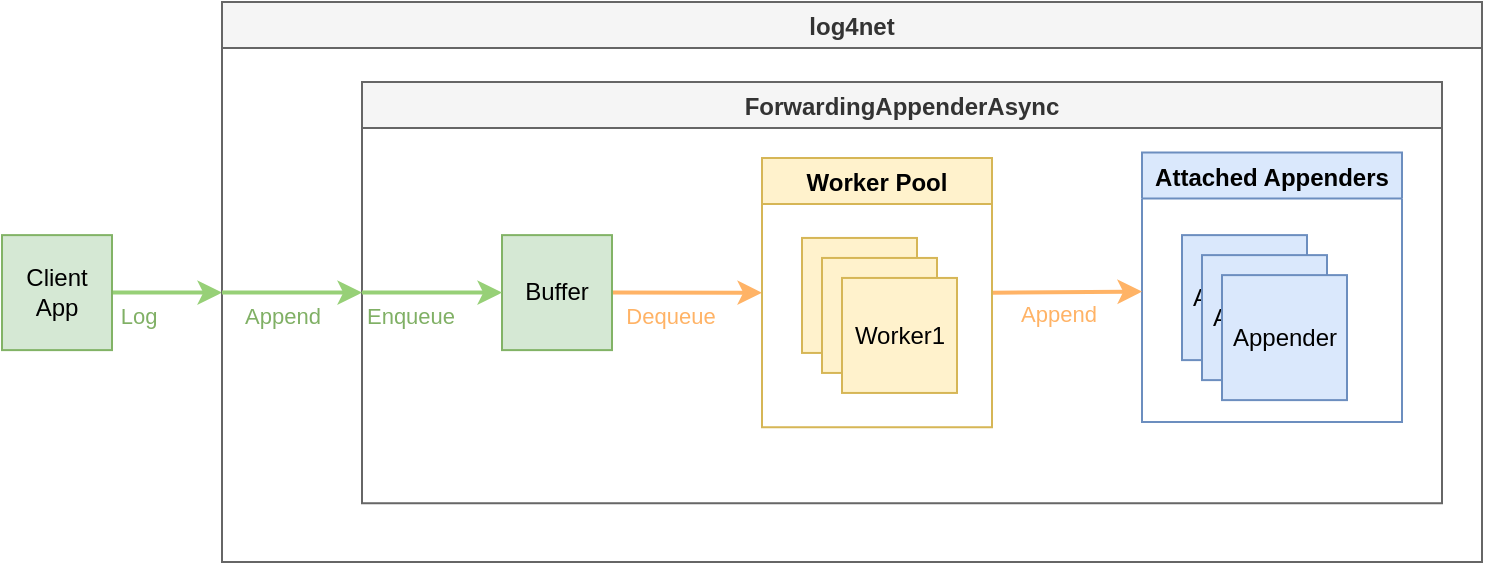 <mxfile version="14.6.5" type="device"><diagram id="kgpKYQtTHZ0yAKxKKP6v" name="Page-1"><mxGraphModel dx="1292" dy="678" grid="1" gridSize="10" guides="1" tooltips="1" connect="1" arrows="1" fold="1" page="1" pageScale="1" pageWidth="850" pageHeight="1100" math="0" shadow="0"><root><mxCell id="0"/><mxCell id="1" parent="0"/><mxCell id="ejg6HhbaYN9jJYu0X8fy-32" value="" style="edgeStyle=orthogonalEdgeStyle;rounded=0;orthogonalLoop=1;jettySize=auto;html=1;exitX=1;exitY=0.5;exitDx=0;exitDy=0;strokeColor=#97D077;strokeWidth=2;" parent="1" source="ejg6HhbaYN9jJYu0X8fy-52" edge="1"><mxGeometry relative="1" as="geometry"><mxPoint x="90" y="140.31" as="sourcePoint"/><mxPoint x="150" y="165.31" as="targetPoint"/></mxGeometry></mxCell><mxCell id="ejg6HhbaYN9jJYu0X8fy-33" value="Log" style="edgeLabel;html=1;align=center;verticalAlign=middle;resizable=0;points=[];fontColor=#80B065;" parent="ejg6HhbaYN9jJYu0X8fy-32" vertex="1" connectable="0"><mxGeometry x="-0.215" relative="1" as="geometry"><mxPoint x="-9" y="11" as="offset"/></mxGeometry></mxCell><mxCell id="ejg6HhbaYN9jJYu0X8fy-34" value="log4net" style="swimlane;startSize=23;fillColor=#f5f5f5;strokeColor=#666666;fontColor=#333333;" parent="1" vertex="1"><mxGeometry x="150" y="20" width="630" height="280" as="geometry"/></mxCell><mxCell id="ejg6HhbaYN9jJYu0X8fy-35" value="ForwardingAppenderAsync" style="swimlane;fillColor=#F5F5F5;strokeColor=#666666;fontColor=#333333;" parent="ejg6HhbaYN9jJYu0X8fy-34" vertex="1"><mxGeometry x="70" y="40" width="540" height="210.62" as="geometry"/></mxCell><mxCell id="ejg6HhbaYN9jJYu0X8fy-41" style="edgeStyle=none;rounded=0;orthogonalLoop=1;jettySize=auto;html=1;exitX=1;exitY=0.5;exitDx=0;exitDy=0;entryX=0;entryY=0.5;entryDx=0;entryDy=0;strokeColor=#FFB366;strokeWidth=2;" parent="ejg6HhbaYN9jJYu0X8fy-35" source="ejg6HhbaYN9jJYu0X8fy-39" target="gcyYfJkCxmVXLYEaZ8WN-1" edge="1"><mxGeometry relative="1" as="geometry"><mxPoint x="195" y="105.31" as="targetPoint"/></mxGeometry></mxCell><mxCell id="ejg6HhbaYN9jJYu0X8fy-42" value="Dequeue" style="edgeLabel;html=1;align=center;verticalAlign=middle;resizable=0;points=[];fontColor=#FFB366;" parent="ejg6HhbaYN9jJYu0X8fy-41" vertex="1" connectable="0"><mxGeometry x="0.234" y="2" relative="1" as="geometry"><mxPoint x="-18" y="13" as="offset"/></mxGeometry></mxCell><mxCell id="ejg6HhbaYN9jJYu0X8fy-39" value="Buffer" style="rounded=0;whiteSpace=wrap;html=1;fillColor=#d5e8d4;strokeColor=#82b366;" parent="ejg6HhbaYN9jJYu0X8fy-35" vertex="1"><mxGeometry x="70" y="76.56" width="55" height="57.5" as="geometry"/></mxCell><mxCell id="ejg6HhbaYN9jJYu0X8fy-43" style="edgeStyle=none;rounded=0;orthogonalLoop=1;jettySize=auto;html=1;exitX=0;exitY=0.5;exitDx=0;exitDy=0;entryX=0;entryY=0.5;entryDx=0;entryDy=0;strokeColor=#97D077;strokeWidth=2;" parent="ejg6HhbaYN9jJYu0X8fy-35" source="ejg6HhbaYN9jJYu0X8fy-35" target="ejg6HhbaYN9jJYu0X8fy-39" edge="1"><mxGeometry relative="1" as="geometry"/></mxCell><mxCell id="ejg6HhbaYN9jJYu0X8fy-44" value="Enqueue" style="edgeLabel;html=1;align=center;verticalAlign=middle;resizable=0;points=[];fontColor=#80B065;" parent="ejg6HhbaYN9jJYu0X8fy-43" vertex="1" connectable="0"><mxGeometry x="-0.312" relative="1" as="geometry"><mxPoint y="11" as="offset"/></mxGeometry></mxCell><mxCell id="ejg6HhbaYN9jJYu0X8fy-46" value="Attached Appenders" style="swimlane;fillColor=#dae8fc;strokeColor=#6c8ebf;" parent="ejg6HhbaYN9jJYu0X8fy-35" vertex="1"><mxGeometry x="390" y="35.31" width="130" height="134.69" as="geometry"/></mxCell><mxCell id="ejg6HhbaYN9jJYu0X8fy-49" value="Appender" style="whiteSpace=wrap;html=1;aspect=fixed;fillColor=#dae8fc;strokeColor=#6c8ebf;" parent="ejg6HhbaYN9jJYu0X8fy-46" vertex="1"><mxGeometry x="20" y="41.25" width="62.5" height="62.5" as="geometry"/></mxCell><mxCell id="ejg6HhbaYN9jJYu0X8fy-50" style="edgeStyle=none;rounded=0;orthogonalLoop=1;jettySize=auto;html=1;strokeColor=#FFB366;strokeWidth=2;exitX=1;exitY=0.5;exitDx=0;exitDy=0;" parent="ejg6HhbaYN9jJYu0X8fy-35" source="gcyYfJkCxmVXLYEaZ8WN-1" edge="1"><mxGeometry relative="1" as="geometry"><mxPoint x="390" y="104.81" as="targetPoint"/><mxPoint x="330" y="105.31" as="sourcePoint"/></mxGeometry></mxCell><mxCell id="ejg6HhbaYN9jJYu0X8fy-51" value="Append" style="edgeLabel;html=1;align=center;verticalAlign=middle;resizable=0;points=[];fontColor=#FFB366;" parent="ejg6HhbaYN9jJYu0X8fy-50" vertex="1" connectable="0"><mxGeometry x="0.365" y="1" relative="1" as="geometry"><mxPoint x="-18" y="12" as="offset"/></mxGeometry></mxCell><mxCell id="gcyYfJkCxmVXLYEaZ8WN-1" value="Worker Pool" style="swimlane;fillColor=#fff2cc;strokeColor=#d6b656;" vertex="1" parent="ejg6HhbaYN9jJYu0X8fy-35"><mxGeometry x="200" y="37.97" width="115" height="134.69" as="geometry"/></mxCell><mxCell id="gcyYfJkCxmVXLYEaZ8WN-2" value="Worker" style="whiteSpace=wrap;html=1;aspect=fixed;fillColor=#fff2cc;strokeColor=#d6b656;" vertex="1" parent="gcyYfJkCxmVXLYEaZ8WN-1"><mxGeometry x="20" y="40" width="57.5" height="57.5" as="geometry"/></mxCell><mxCell id="gcyYfJkCxmVXLYEaZ8WN-3" value="Worker" style="whiteSpace=wrap;html=1;aspect=fixed;fillColor=#fff2cc;strokeColor=#d6b656;" vertex="1" parent="gcyYfJkCxmVXLYEaZ8WN-1"><mxGeometry x="30" y="50" width="57.5" height="57.5" as="geometry"/></mxCell><mxCell id="gcyYfJkCxmVXLYEaZ8WN-4" value="Worker1" style="whiteSpace=wrap;html=1;aspect=fixed;fillColor=#fff2cc;strokeColor=#d6b656;" vertex="1" parent="gcyYfJkCxmVXLYEaZ8WN-1"><mxGeometry x="40" y="60" width="57.5" height="57.5" as="geometry"/></mxCell><mxCell id="ejg6HhbaYN9jJYu0X8fy-36" value="" style="endArrow=classic;html=1;exitX=0;exitY=0.5;exitDx=0;exitDy=0;entryX=0;entryY=0.5;entryDx=0;entryDy=0;strokeColor=#97D077;strokeWidth=2;" parent="ejg6HhbaYN9jJYu0X8fy-34" target="ejg6HhbaYN9jJYu0X8fy-35" edge="1"><mxGeometry width="50" height="50" relative="1" as="geometry"><mxPoint y="145.31" as="sourcePoint"/><mxPoint x="80" y="150.31" as="targetPoint"/></mxGeometry></mxCell><mxCell id="ejg6HhbaYN9jJYu0X8fy-38" value="Append" style="edgeLabel;html=1;align=center;verticalAlign=middle;resizable=0;points=[];fontColor=#80B065;" parent="ejg6HhbaYN9jJYu0X8fy-36" vertex="1" connectable="0"><mxGeometry x="0.28" relative="1" as="geometry"><mxPoint x="-15" y="11" as="offset"/></mxGeometry></mxCell><mxCell id="ejg6HhbaYN9jJYu0X8fy-52" value="&lt;span&gt;Client App&lt;br&gt;&lt;/span&gt;" style="rounded=0;whiteSpace=wrap;html=1;fillColor=#d5e8d4;strokeColor=#82b366;" parent="1" vertex="1"><mxGeometry x="40" y="136.56" width="55" height="57.5" as="geometry"/></mxCell><mxCell id="gcyYfJkCxmVXLYEaZ8WN-5" value="Appender" style="whiteSpace=wrap;html=1;aspect=fixed;fillColor=#dae8fc;strokeColor=#6c8ebf;" vertex="1" parent="1"><mxGeometry x="640" y="146.56" width="62.5" height="62.5" as="geometry"/></mxCell><mxCell id="gcyYfJkCxmVXLYEaZ8WN-6" value="Appender" style="whiteSpace=wrap;html=1;aspect=fixed;fillColor=#dae8fc;strokeColor=#6c8ebf;" vertex="1" parent="1"><mxGeometry x="650" y="156.56" width="62.5" height="62.5" as="geometry"/></mxCell></root></mxGraphModel></diagram></mxfile>